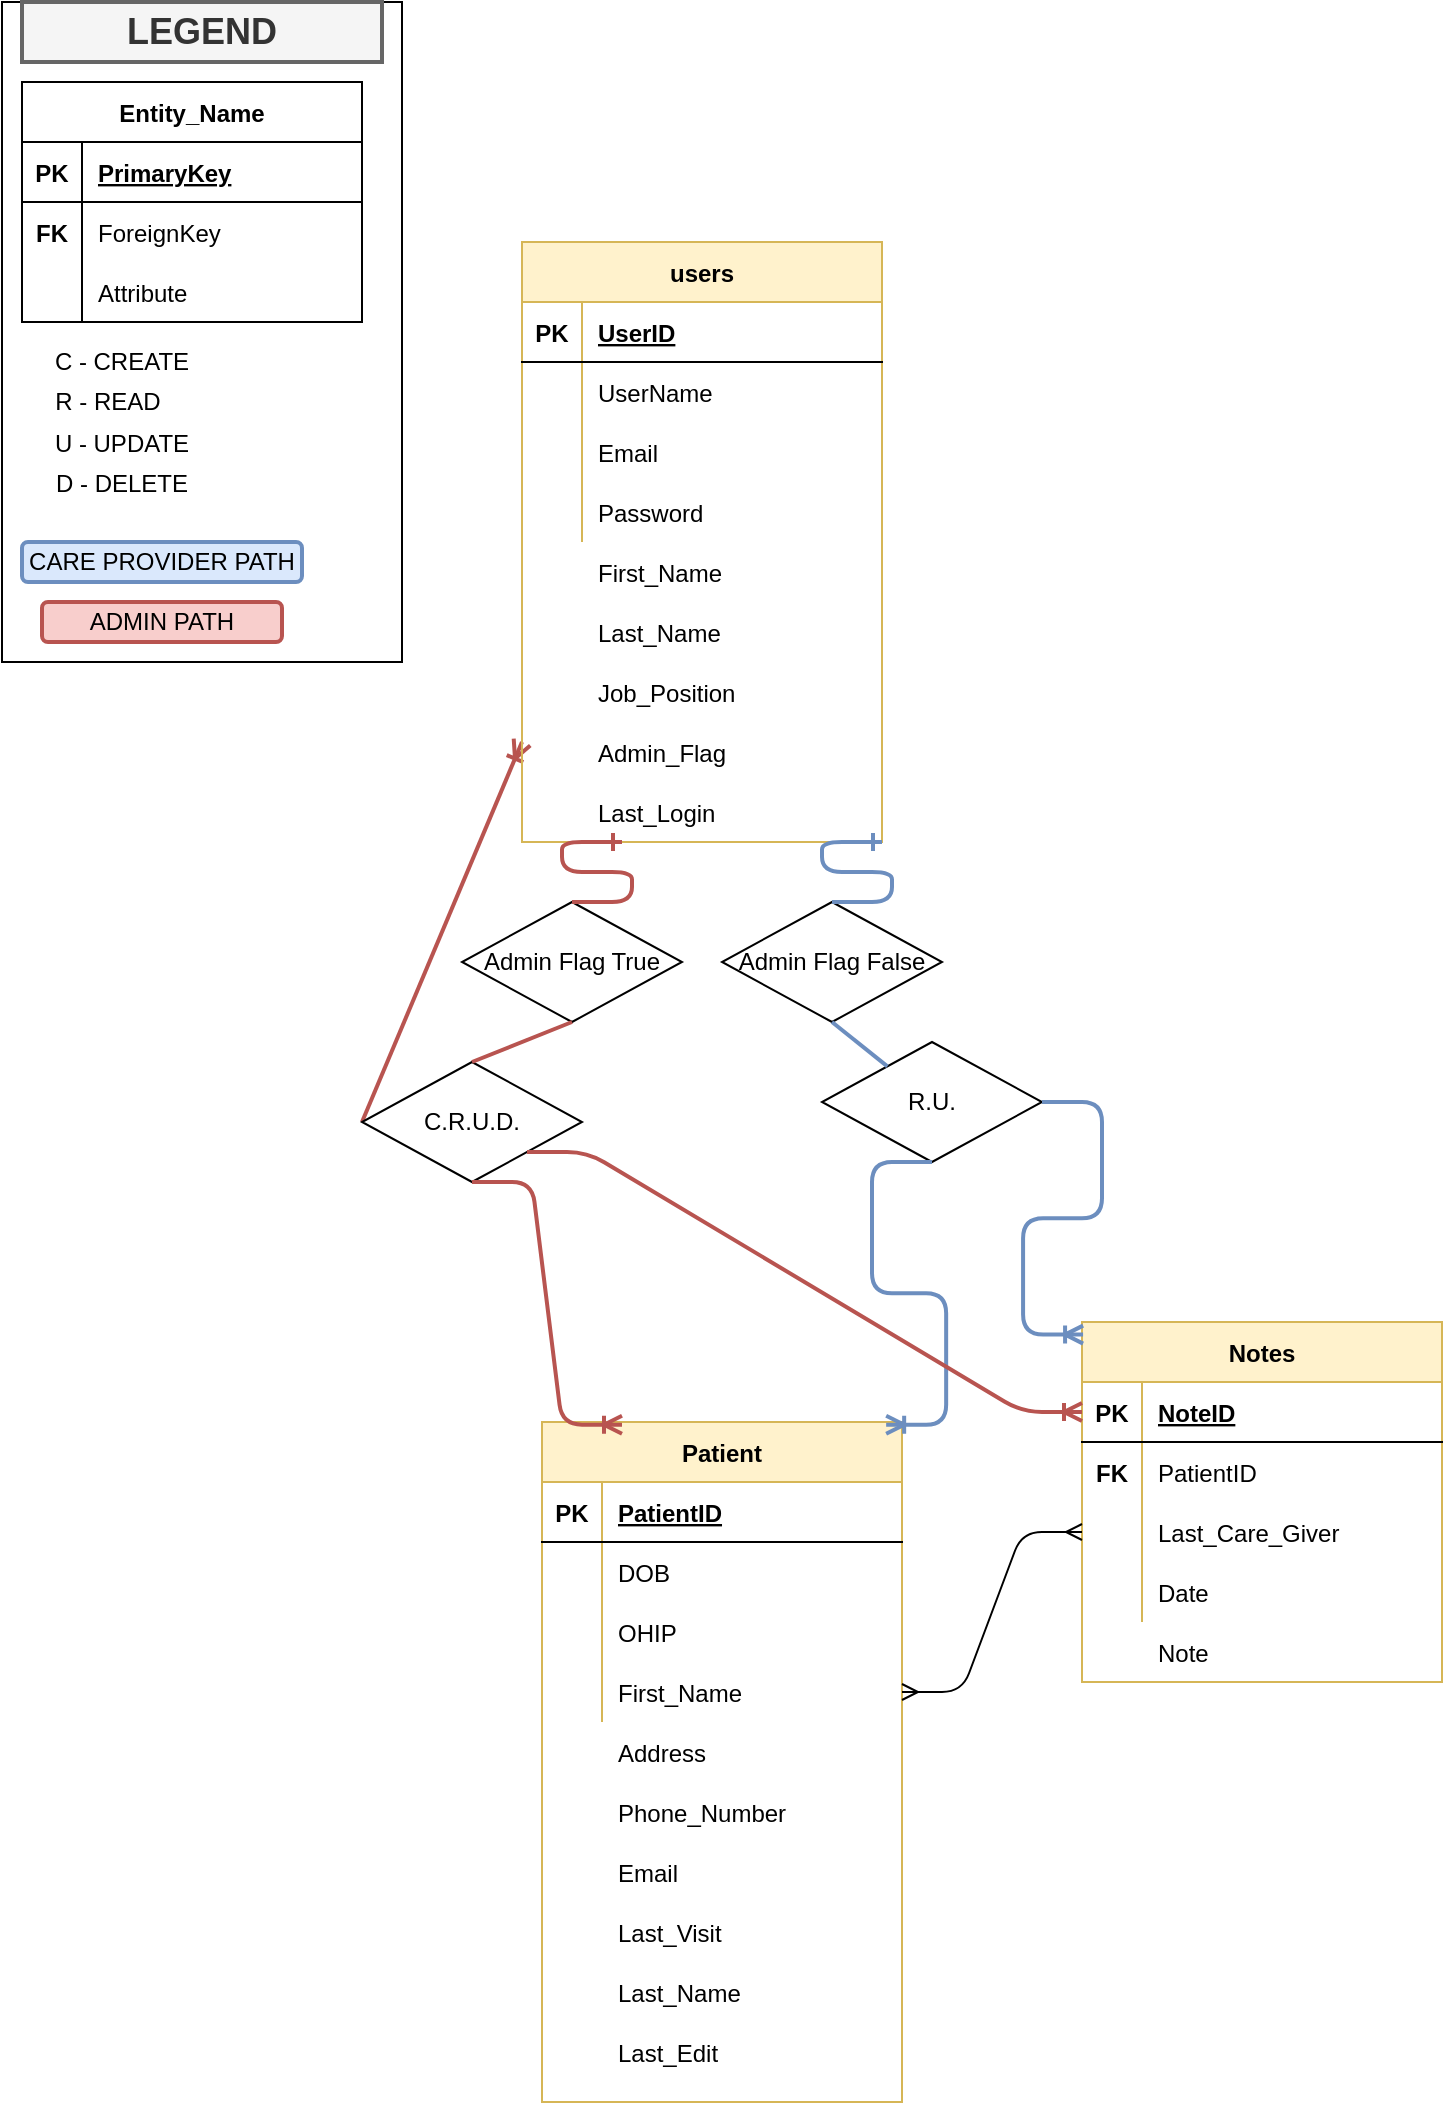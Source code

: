 <mxfile version="14.8.6" type="google"><diagram id="3YZWn3QGLzififU0Lp0x" name="Page-1"><mxGraphModel dx="2070" dy="2155" grid="1" gridSize="10" guides="1" tooltips="1" connect="1" arrows="1" fold="1" page="1" pageScale="1" pageWidth="850" pageHeight="1100" math="0" shadow="0"><root><mxCell id="0"/><mxCell id="1" parent="0"/><mxCell id="iMjjGklO4MdIPEDKhw3m-1" value="" style="fontSize=12;html=1;endArrow=ERoneToMany;fillColor=#f8cecc;strokeColor=#b85450;strokeWidth=2;exitX=0;exitY=0.5;exitDx=0;exitDy=0;" edge="1" parent="1" source="1s4Ber5O-nqfvoZF17Vu-79"><mxGeometry width="100" height="100" relative="1" as="geometry"><mxPoint x="-730" y="-480" as="sourcePoint"/><mxPoint x="-590" y="-720" as="targetPoint"/></mxGeometry></mxCell><mxCell id="1s4Ber5O-nqfvoZF17Vu-122" value="" style="rounded=0;whiteSpace=wrap;html=1;" parent="1" vertex="1"><mxGeometry x="-850" y="-1090" width="200" height="330" as="geometry"/></mxCell><mxCell id="Gpl05uFU_-bUYU5mh2og-1" value="Patient" style="shape=table;startSize=30;container=1;collapsible=1;childLayout=tableLayout;fixedRows=1;rowLines=0;fontStyle=1;align=center;resizeLast=1;fillColor=#fff2cc;strokeColor=#d6b656;" parent="1" vertex="1"><mxGeometry x="-580" y="-380" width="180" height="340" as="geometry"/></mxCell><mxCell id="Gpl05uFU_-bUYU5mh2og-2" value="" style="shape=partialRectangle;collapsible=0;dropTarget=0;pointerEvents=0;fillColor=none;top=0;left=0;bottom=1;right=0;points=[[0,0.5],[1,0.5]];portConstraint=eastwest;" parent="Gpl05uFU_-bUYU5mh2og-1" vertex="1"><mxGeometry y="30" width="180" height="30" as="geometry"/></mxCell><mxCell id="Gpl05uFU_-bUYU5mh2og-3" value="PK" style="shape=partialRectangle;connectable=0;fillColor=none;top=0;left=0;bottom=0;right=0;fontStyle=1;overflow=hidden;" parent="Gpl05uFU_-bUYU5mh2og-2" vertex="1"><mxGeometry width="30" height="30" as="geometry"/></mxCell><mxCell id="Gpl05uFU_-bUYU5mh2og-4" value="PatientID" style="shape=partialRectangle;connectable=0;fillColor=none;top=0;left=0;bottom=0;right=0;align=left;spacingLeft=6;fontStyle=5;overflow=hidden;" parent="Gpl05uFU_-bUYU5mh2og-2" vertex="1"><mxGeometry x="30" width="150" height="30" as="geometry"/></mxCell><mxCell id="Gpl05uFU_-bUYU5mh2og-5" value="" style="shape=partialRectangle;collapsible=0;dropTarget=0;pointerEvents=0;fillColor=none;top=0;left=0;bottom=0;right=0;points=[[0,0.5],[1,0.5]];portConstraint=eastwest;" parent="Gpl05uFU_-bUYU5mh2og-1" vertex="1"><mxGeometry y="60" width="180" height="30" as="geometry"/></mxCell><mxCell id="Gpl05uFU_-bUYU5mh2og-6" value="" style="shape=partialRectangle;connectable=0;fillColor=none;top=0;left=0;bottom=0;right=0;editable=1;overflow=hidden;" parent="Gpl05uFU_-bUYU5mh2og-5" vertex="1"><mxGeometry width="30" height="30" as="geometry"/></mxCell><mxCell id="Gpl05uFU_-bUYU5mh2og-7" value="DOB" style="shape=partialRectangle;connectable=0;fillColor=none;top=0;left=0;bottom=0;right=0;align=left;spacingLeft=6;overflow=hidden;" parent="Gpl05uFU_-bUYU5mh2og-5" vertex="1"><mxGeometry x="30" width="150" height="30" as="geometry"/></mxCell><mxCell id="Gpl05uFU_-bUYU5mh2og-8" value="" style="shape=partialRectangle;collapsible=0;dropTarget=0;pointerEvents=0;fillColor=none;top=0;left=0;bottom=0;right=0;points=[[0,0.5],[1,0.5]];portConstraint=eastwest;" parent="Gpl05uFU_-bUYU5mh2og-1" vertex="1"><mxGeometry y="90" width="180" height="30" as="geometry"/></mxCell><mxCell id="Gpl05uFU_-bUYU5mh2og-9" value="" style="shape=partialRectangle;connectable=0;fillColor=none;top=0;left=0;bottom=0;right=0;editable=1;overflow=hidden;" parent="Gpl05uFU_-bUYU5mh2og-8" vertex="1"><mxGeometry width="30" height="30" as="geometry"/></mxCell><mxCell id="Gpl05uFU_-bUYU5mh2og-10" value="OHIP" style="shape=partialRectangle;connectable=0;fillColor=none;top=0;left=0;bottom=0;right=0;align=left;spacingLeft=6;overflow=hidden;" parent="Gpl05uFU_-bUYU5mh2og-8" vertex="1"><mxGeometry x="30" width="150" height="30" as="geometry"/></mxCell><mxCell id="Gpl05uFU_-bUYU5mh2og-11" value="" style="shape=partialRectangle;collapsible=0;dropTarget=0;pointerEvents=0;fillColor=none;top=0;left=0;bottom=0;right=0;points=[[0,0.5],[1,0.5]];portConstraint=eastwest;" parent="Gpl05uFU_-bUYU5mh2og-1" vertex="1"><mxGeometry y="120" width="180" height="30" as="geometry"/></mxCell><mxCell id="Gpl05uFU_-bUYU5mh2og-12" value="" style="shape=partialRectangle;connectable=0;fillColor=none;top=0;left=0;bottom=0;right=0;editable=1;overflow=hidden;" parent="Gpl05uFU_-bUYU5mh2og-11" vertex="1"><mxGeometry width="30" height="30" as="geometry"/></mxCell><mxCell id="Gpl05uFU_-bUYU5mh2og-13" value="First_Name" style="shape=partialRectangle;connectable=0;fillColor=none;top=0;left=0;bottom=0;right=0;align=left;spacingLeft=6;overflow=hidden;" parent="Gpl05uFU_-bUYU5mh2og-11" vertex="1"><mxGeometry x="30" width="150" height="30" as="geometry"/></mxCell><mxCell id="Gpl05uFU_-bUYU5mh2og-16" value="Last_Visit" style="shape=partialRectangle;connectable=0;fillColor=none;top=0;left=0;bottom=0;right=0;align=left;spacingLeft=6;overflow=hidden;" parent="1" vertex="1"><mxGeometry x="-550" y="-140" width="150" height="30" as="geometry"/></mxCell><mxCell id="Gpl05uFU_-bUYU5mh2og-33" value="Address" style="shape=partialRectangle;connectable=0;fillColor=none;top=0;left=0;bottom=0;right=0;align=left;spacingLeft=6;overflow=hidden;" parent="1" vertex="1"><mxGeometry x="-550" y="-230" width="150" height="30" as="geometry"/></mxCell><mxCell id="Gpl05uFU_-bUYU5mh2og-34" value="Phone_Number" style="shape=partialRectangle;connectable=0;fillColor=none;top=0;left=0;bottom=0;right=0;align=left;spacingLeft=6;overflow=hidden;" parent="1" vertex="1"><mxGeometry x="-550" y="-200" width="150" height="30" as="geometry"/></mxCell><mxCell id="Gpl05uFU_-bUYU5mh2og-35" value="Email" style="shape=partialRectangle;connectable=0;fillColor=none;top=0;left=0;bottom=0;right=0;align=left;spacingLeft=6;overflow=hidden;" parent="1" vertex="1"><mxGeometry x="-550" y="-170" width="150" height="30" as="geometry"/></mxCell><mxCell id="Gpl05uFU_-bUYU5mh2og-95" value="Last_Name" style="shape=partialRectangle;connectable=0;fillColor=none;top=0;left=0;bottom=0;right=0;align=left;spacingLeft=6;overflow=hidden;" parent="1" vertex="1"><mxGeometry x="-550" y="-110" width="150" height="30" as="geometry"/></mxCell><mxCell id="Gpl05uFU_-bUYU5mh2og-97" value="Notes" style="shape=table;startSize=30;container=1;collapsible=1;childLayout=tableLayout;fixedRows=1;rowLines=0;fontStyle=1;align=center;resizeLast=1;fillColor=#fff2cc;strokeColor=#d6b656;" parent="1" vertex="1"><mxGeometry x="-310" y="-430" width="180" height="180" as="geometry"/></mxCell><mxCell id="Gpl05uFU_-bUYU5mh2og-98" value="" style="shape=partialRectangle;collapsible=0;dropTarget=0;pointerEvents=0;fillColor=none;top=0;left=0;bottom=1;right=0;points=[[0,0.5],[1,0.5]];portConstraint=eastwest;" parent="Gpl05uFU_-bUYU5mh2og-97" vertex="1"><mxGeometry y="30" width="180" height="30" as="geometry"/></mxCell><mxCell id="Gpl05uFU_-bUYU5mh2og-99" value="PK" style="shape=partialRectangle;connectable=0;fillColor=none;top=0;left=0;bottom=0;right=0;fontStyle=1;overflow=hidden;" parent="Gpl05uFU_-bUYU5mh2og-98" vertex="1"><mxGeometry width="30" height="30" as="geometry"/></mxCell><mxCell id="Gpl05uFU_-bUYU5mh2og-100" value="NoteID" style="shape=partialRectangle;connectable=0;fillColor=none;top=0;left=0;bottom=0;right=0;align=left;spacingLeft=6;fontStyle=5;overflow=hidden;" parent="Gpl05uFU_-bUYU5mh2og-98" vertex="1"><mxGeometry x="30" width="150" height="30" as="geometry"/></mxCell><mxCell id="Gpl05uFU_-bUYU5mh2og-101" value="" style="shape=partialRectangle;collapsible=0;dropTarget=0;pointerEvents=0;fillColor=none;top=0;left=0;bottom=0;right=0;points=[[0,0.5],[1,0.5]];portConstraint=eastwest;" parent="Gpl05uFU_-bUYU5mh2og-97" vertex="1"><mxGeometry y="60" width="180" height="30" as="geometry"/></mxCell><mxCell id="Gpl05uFU_-bUYU5mh2og-102" value="" style="shape=partialRectangle;connectable=0;fillColor=none;top=0;left=0;bottom=0;right=0;editable=1;overflow=hidden;" parent="Gpl05uFU_-bUYU5mh2og-101" vertex="1"><mxGeometry width="30" height="30" as="geometry"/></mxCell><mxCell id="Gpl05uFU_-bUYU5mh2og-103" value="PatientID" style="shape=partialRectangle;connectable=0;fillColor=none;top=0;left=0;bottom=0;right=0;align=left;spacingLeft=6;overflow=hidden;" parent="Gpl05uFU_-bUYU5mh2og-101" vertex="1"><mxGeometry x="30" width="150" height="30" as="geometry"/></mxCell><mxCell id="Gpl05uFU_-bUYU5mh2og-107" value="" style="shape=partialRectangle;collapsible=0;dropTarget=0;pointerEvents=0;fillColor=none;top=0;left=0;bottom=0;right=0;points=[[0,0.5],[1,0.5]];portConstraint=eastwest;" parent="Gpl05uFU_-bUYU5mh2og-97" vertex="1"><mxGeometry y="90" width="180" height="30" as="geometry"/></mxCell><mxCell id="Gpl05uFU_-bUYU5mh2og-108" value="" style="shape=partialRectangle;connectable=0;fillColor=none;top=0;left=0;bottom=0;right=0;editable=1;overflow=hidden;" parent="Gpl05uFU_-bUYU5mh2og-107" vertex="1"><mxGeometry width="30" height="30" as="geometry"/></mxCell><mxCell id="Gpl05uFU_-bUYU5mh2og-109" value="Last_Care_Giver" style="shape=partialRectangle;connectable=0;fillColor=none;top=0;left=0;bottom=0;right=0;align=left;spacingLeft=6;overflow=hidden;" parent="Gpl05uFU_-bUYU5mh2og-107" vertex="1"><mxGeometry x="30" width="150" height="30" as="geometry"/></mxCell><mxCell id="Gpl05uFU_-bUYU5mh2og-104" value="" style="shape=partialRectangle;collapsible=0;dropTarget=0;pointerEvents=0;fillColor=none;top=0;left=0;bottom=0;right=0;points=[[0,0.5],[1,0.5]];portConstraint=eastwest;" parent="Gpl05uFU_-bUYU5mh2og-97" vertex="1"><mxGeometry y="120" width="180" height="30" as="geometry"/></mxCell><mxCell id="Gpl05uFU_-bUYU5mh2og-105" value="" style="shape=partialRectangle;connectable=0;fillColor=none;top=0;left=0;bottom=0;right=0;editable=1;overflow=hidden;" parent="Gpl05uFU_-bUYU5mh2og-104" vertex="1"><mxGeometry width="30" height="30" as="geometry"/></mxCell><mxCell id="Gpl05uFU_-bUYU5mh2og-106" value="Date" style="shape=partialRectangle;connectable=0;fillColor=none;top=0;left=0;bottom=0;right=0;align=left;spacingLeft=6;overflow=hidden;" parent="Gpl05uFU_-bUYU5mh2og-104" vertex="1"><mxGeometry x="30" width="150" height="30" as="geometry"/></mxCell><mxCell id="Gpl05uFU_-bUYU5mh2og-123" value="Last_Edit" style="shape=partialRectangle;connectable=0;fillColor=none;top=0;left=0;bottom=0;right=0;align=left;spacingLeft=6;overflow=hidden;" parent="1" vertex="1"><mxGeometry x="-550" y="-80" width="150" height="30" as="geometry"/></mxCell><mxCell id="1s4Ber5O-nqfvoZF17Vu-39" value="users" style="shape=table;startSize=30;container=1;collapsible=1;childLayout=tableLayout;fixedRows=1;rowLines=0;fontStyle=1;align=center;resizeLast=1;fillColor=#fff2cc;strokeColor=#d6b656;" parent="1" vertex="1"><mxGeometry x="-590" y="-970" width="180" height="300" as="geometry"/></mxCell><mxCell id="1s4Ber5O-nqfvoZF17Vu-40" value="" style="shape=partialRectangle;collapsible=0;dropTarget=0;pointerEvents=0;fillColor=none;top=0;left=0;bottom=1;right=0;points=[[0,0.5],[1,0.5]];portConstraint=eastwest;" parent="1s4Ber5O-nqfvoZF17Vu-39" vertex="1"><mxGeometry y="30" width="180" height="30" as="geometry"/></mxCell><mxCell id="1s4Ber5O-nqfvoZF17Vu-41" value="PK" style="shape=partialRectangle;connectable=0;fillColor=none;top=0;left=0;bottom=0;right=0;fontStyle=1;overflow=hidden;" parent="1s4Ber5O-nqfvoZF17Vu-40" vertex="1"><mxGeometry width="30" height="30" as="geometry"/></mxCell><mxCell id="1s4Ber5O-nqfvoZF17Vu-42" value="UserID" style="shape=partialRectangle;connectable=0;fillColor=none;top=0;left=0;bottom=0;right=0;align=left;spacingLeft=6;fontStyle=5;overflow=hidden;" parent="1s4Ber5O-nqfvoZF17Vu-40" vertex="1"><mxGeometry x="30" width="150" height="30" as="geometry"/></mxCell><mxCell id="1s4Ber5O-nqfvoZF17Vu-43" value="" style="shape=partialRectangle;collapsible=0;dropTarget=0;pointerEvents=0;fillColor=none;top=0;left=0;bottom=0;right=0;points=[[0,0.5],[1,0.5]];portConstraint=eastwest;" parent="1s4Ber5O-nqfvoZF17Vu-39" vertex="1"><mxGeometry y="60" width="180" height="30" as="geometry"/></mxCell><mxCell id="1s4Ber5O-nqfvoZF17Vu-44" value="" style="shape=partialRectangle;connectable=0;fillColor=none;top=0;left=0;bottom=0;right=0;editable=1;overflow=hidden;" parent="1s4Ber5O-nqfvoZF17Vu-43" vertex="1"><mxGeometry width="30" height="30" as="geometry"/></mxCell><mxCell id="1s4Ber5O-nqfvoZF17Vu-45" value="UserName" style="shape=partialRectangle;connectable=0;fillColor=none;top=0;left=0;bottom=0;right=0;align=left;spacingLeft=6;overflow=hidden;" parent="1s4Ber5O-nqfvoZF17Vu-43" vertex="1"><mxGeometry x="30" width="150" height="30" as="geometry"/></mxCell><mxCell id="1s4Ber5O-nqfvoZF17Vu-46" value="" style="shape=partialRectangle;collapsible=0;dropTarget=0;pointerEvents=0;fillColor=none;top=0;left=0;bottom=0;right=0;points=[[0,0.5],[1,0.5]];portConstraint=eastwest;" parent="1s4Ber5O-nqfvoZF17Vu-39" vertex="1"><mxGeometry y="90" width="180" height="30" as="geometry"/></mxCell><mxCell id="1s4Ber5O-nqfvoZF17Vu-47" value="" style="shape=partialRectangle;connectable=0;fillColor=none;top=0;left=0;bottom=0;right=0;editable=1;overflow=hidden;" parent="1s4Ber5O-nqfvoZF17Vu-46" vertex="1"><mxGeometry width="30" height="30" as="geometry"/></mxCell><mxCell id="1s4Ber5O-nqfvoZF17Vu-48" value="Email" style="shape=partialRectangle;connectable=0;fillColor=none;top=0;left=0;bottom=0;right=0;align=left;spacingLeft=6;overflow=hidden;" parent="1s4Ber5O-nqfvoZF17Vu-46" vertex="1"><mxGeometry x="30" width="150" height="30" as="geometry"/></mxCell><mxCell id="1s4Ber5O-nqfvoZF17Vu-49" value="" style="shape=partialRectangle;collapsible=0;dropTarget=0;pointerEvents=0;fillColor=none;top=0;left=0;bottom=0;right=0;points=[[0,0.5],[1,0.5]];portConstraint=eastwest;" parent="1s4Ber5O-nqfvoZF17Vu-39" vertex="1"><mxGeometry y="120" width="180" height="30" as="geometry"/></mxCell><mxCell id="1s4Ber5O-nqfvoZF17Vu-50" value="" style="shape=partialRectangle;connectable=0;fillColor=none;top=0;left=0;bottom=0;right=0;editable=1;overflow=hidden;" parent="1s4Ber5O-nqfvoZF17Vu-49" vertex="1"><mxGeometry width="30" height="30" as="geometry"/></mxCell><mxCell id="1s4Ber5O-nqfvoZF17Vu-51" value="Password" style="shape=partialRectangle;connectable=0;fillColor=none;top=0;left=0;bottom=0;right=0;align=left;spacingLeft=6;overflow=hidden;" parent="1s4Ber5O-nqfvoZF17Vu-49" vertex="1"><mxGeometry x="30" width="150" height="30" as="geometry"/></mxCell><mxCell id="1s4Ber5O-nqfvoZF17Vu-52" value="Last_Login" style="shape=partialRectangle;connectable=0;fillColor=none;top=0;left=0;bottom=0;right=0;align=left;spacingLeft=6;overflow=hidden;" parent="1" vertex="1"><mxGeometry x="-560" y="-700" width="150" height="30" as="geometry"/></mxCell><mxCell id="1s4Ber5O-nqfvoZF17Vu-53" value="First_Name" style="shape=partialRectangle;connectable=0;fillColor=none;top=0;left=0;bottom=0;right=0;align=left;spacingLeft=6;overflow=hidden;" parent="1" vertex="1"><mxGeometry x="-560" y="-820" width="150" height="30" as="geometry"/></mxCell><mxCell id="1s4Ber5O-nqfvoZF17Vu-54" value="Last_Name" style="shape=partialRectangle;connectable=0;fillColor=none;top=0;left=0;bottom=0;right=0;align=left;spacingLeft=6;overflow=hidden;" parent="1" vertex="1"><mxGeometry x="-560" y="-790" width="150" height="30" as="geometry"/></mxCell><mxCell id="1s4Ber5O-nqfvoZF17Vu-71" value="Job_Position" style="shape=partialRectangle;connectable=0;fillColor=none;top=0;left=0;bottom=0;right=0;align=left;spacingLeft=6;overflow=hidden;" parent="1" vertex="1"><mxGeometry x="-560" y="-760" width="150" height="30" as="geometry"/></mxCell><mxCell id="1s4Ber5O-nqfvoZF17Vu-72" value="Admin_Flag" style="shape=partialRectangle;connectable=0;fillColor=none;top=0;left=0;bottom=0;right=0;align=left;spacingLeft=6;overflow=hidden;" parent="1" vertex="1"><mxGeometry x="-560" y="-730" width="150" height="30" as="geometry"/></mxCell><mxCell id="1s4Ber5O-nqfvoZF17Vu-73" value="Admin Flag True" style="rhombus;whiteSpace=wrap;html=1;" parent="1" vertex="1"><mxGeometry x="-620" y="-640" width="110" height="60" as="geometry"/></mxCell><mxCell id="1s4Ber5O-nqfvoZF17Vu-75" value="FK" style="shape=partialRectangle;connectable=0;fillColor=none;top=0;left=0;bottom=0;right=0;fontStyle=1;overflow=hidden;" parent="1" vertex="1"><mxGeometry x="-310" y="-370" width="30" height="30" as="geometry"/></mxCell><mxCell id="1s4Ber5O-nqfvoZF17Vu-76" value="Note" style="shape=partialRectangle;connectable=0;fillColor=none;top=0;left=0;bottom=0;right=0;align=left;spacingLeft=6;overflow=hidden;" parent="1" vertex="1"><mxGeometry x="-280" y="-280" width="150" height="30" as="geometry"/></mxCell><mxCell id="1s4Ber5O-nqfvoZF17Vu-77" value="Admin Flag False" style="rhombus;whiteSpace=wrap;html=1;" parent="1" vertex="1"><mxGeometry x="-490" y="-640" width="110" height="60" as="geometry"/></mxCell><mxCell id="1s4Ber5O-nqfvoZF17Vu-79" value="C.R.U.D." style="rhombus;whiteSpace=wrap;html=1;" parent="1" vertex="1"><mxGeometry x="-670" y="-560" width="110" height="60" as="geometry"/></mxCell><mxCell id="1s4Ber5O-nqfvoZF17Vu-80" value="R.U." style="rhombus;whiteSpace=wrap;html=1;" parent="1" vertex="1"><mxGeometry x="-440" y="-570" width="110" height="60" as="geometry"/></mxCell><mxCell id="1s4Ber5O-nqfvoZF17Vu-81" value="" style="edgeStyle=entityRelationEdgeStyle;fontSize=12;html=1;endArrow=ERone;endFill=1;exitX=0.5;exitY=0;exitDx=0;exitDy=0;fillColor=#dae8fc;strokeColor=#6c8ebf;strokeWidth=2;" parent="1" source="1s4Ber5O-nqfvoZF17Vu-77" edge="1"><mxGeometry width="100" height="100" relative="1" as="geometry"><mxPoint x="-340" y="-470" as="sourcePoint"/><mxPoint x="-410" y="-670" as="targetPoint"/></mxGeometry></mxCell><mxCell id="1s4Ber5O-nqfvoZF17Vu-82" value="" style="edgeStyle=entityRelationEdgeStyle;fontSize=12;html=1;endArrow=ERone;endFill=1;exitX=0.5;exitY=0;exitDx=0;exitDy=0;fillColor=#f8cecc;strokeColor=#b85450;strokeWidth=2;" parent="1" edge="1"><mxGeometry width="100" height="100" relative="1" as="geometry"><mxPoint x="-565.0" y="-640.0" as="sourcePoint"/><mxPoint x="-540.0" y="-670.0" as="targetPoint"/></mxGeometry></mxCell><mxCell id="1s4Ber5O-nqfvoZF17Vu-83" value="" style="edgeStyle=entityRelationEdgeStyle;fontSize=12;html=1;endArrow=ERoneToMany;entryX=0.956;entryY=0.004;entryDx=0;entryDy=0;entryPerimeter=0;fillColor=#dae8fc;strokeColor=#6c8ebf;strokeWidth=2;exitX=0.5;exitY=1;exitDx=0;exitDy=0;" parent="1" target="Gpl05uFU_-bUYU5mh2og-1" edge="1" source="1s4Ber5O-nqfvoZF17Vu-80"><mxGeometry width="100" height="100" relative="1" as="geometry"><mxPoint x="-430" y="-490" as="sourcePoint"/><mxPoint x="-350" y="-470" as="targetPoint"/></mxGeometry></mxCell><mxCell id="1s4Ber5O-nqfvoZF17Vu-84" value="" style="edgeStyle=entityRelationEdgeStyle;fontSize=12;html=1;endArrow=ERoneToMany;entryX=0.956;entryY=0.004;entryDx=0;entryDy=0;entryPerimeter=0;fillColor=#f8cecc;strokeColor=#b85450;strokeWidth=2;exitX=0.5;exitY=1;exitDx=0;exitDy=0;" parent="1" edge="1" source="1s4Ber5O-nqfvoZF17Vu-79"><mxGeometry width="100" height="100" relative="1" as="geometry"><mxPoint x="-562.08" y="-490.0" as="sourcePoint"/><mxPoint x="-540.0" y="-378.64" as="targetPoint"/></mxGeometry></mxCell><mxCell id="1s4Ber5O-nqfvoZF17Vu-85" value="" style="edgeStyle=entityRelationEdgeStyle;fontSize=12;html=1;endArrow=ERmany;startArrow=ERmany;entryX=0;entryY=0.5;entryDx=0;entryDy=0;exitX=1;exitY=0.5;exitDx=0;exitDy=0;" parent="1" source="Gpl05uFU_-bUYU5mh2og-11" target="Gpl05uFU_-bUYU5mh2og-107" edge="1"><mxGeometry width="100" height="100" relative="1" as="geometry"><mxPoint x="-350" y="-170" as="sourcePoint"/><mxPoint x="-250" y="-270" as="targetPoint"/></mxGeometry></mxCell><mxCell id="1s4Ber5O-nqfvoZF17Vu-86" value="" style="endArrow=none;html=1;entryX=0.5;entryY=1;entryDx=0;entryDy=0;exitX=0.5;exitY=0;exitDx=0;exitDy=0;fillColor=#f8cecc;strokeColor=#b85450;strokeWidth=2;" parent="1" source="1s4Ber5O-nqfvoZF17Vu-79" target="1s4Ber5O-nqfvoZF17Vu-73" edge="1"><mxGeometry width="50" height="50" relative="1" as="geometry"><mxPoint x="-590" y="-530" as="sourcePoint"/><mxPoint x="-540" y="-580" as="targetPoint"/></mxGeometry></mxCell><mxCell id="1s4Ber5O-nqfvoZF17Vu-87" value="" style="endArrow=none;html=1;entryX=0.5;entryY=1;entryDx=0;entryDy=0;fillColor=#dae8fc;strokeColor=#6c8ebf;strokeWidth=2;" parent="1" source="1s4Ber5O-nqfvoZF17Vu-80" target="1s4Ber5O-nqfvoZF17Vu-77" edge="1"><mxGeometry width="50" height="50" relative="1" as="geometry"><mxPoint x="-555" y="-540.0" as="sourcePoint"/><mxPoint x="-470" y="-579" as="targetPoint"/></mxGeometry></mxCell><mxCell id="1s4Ber5O-nqfvoZF17Vu-88" value="" style="edgeStyle=entityRelationEdgeStyle;fontSize=12;html=1;endArrow=ERoneToMany;entryX=0.003;entryY=0.035;entryDx=0;entryDy=0;entryPerimeter=0;fillColor=#dae8fc;strokeColor=#6c8ebf;strokeWidth=2;" parent="1" source="1s4Ber5O-nqfvoZF17Vu-80" target="Gpl05uFU_-bUYU5mh2og-97" edge="1"><mxGeometry width="100" height="100" relative="1" as="geometry"><mxPoint x="-190" y="-400" as="sourcePoint"/><mxPoint x="-90" y="-500" as="targetPoint"/></mxGeometry></mxCell><mxCell id="1s4Ber5O-nqfvoZF17Vu-89" value="" style="edgeStyle=entityRelationEdgeStyle;fontSize=12;html=1;endArrow=ERoneToMany;entryX=0;entryY=0.5;entryDx=0;entryDy=0;exitX=1;exitY=1;exitDx=0;exitDy=0;fillColor=#f8cecc;strokeColor=#b85450;strokeWidth=2;" parent="1" source="1s4Ber5O-nqfvoZF17Vu-79" target="Gpl05uFU_-bUYU5mh2og-98" edge="1"><mxGeometry width="100" height="100" relative="1" as="geometry"><mxPoint x="-650" y="-370" as="sourcePoint"/><mxPoint x="-597.5" y="-30" as="targetPoint"/></mxGeometry></mxCell><mxCell id="1s4Ber5O-nqfvoZF17Vu-103" value="Entity_Name" style="shape=table;startSize=30;container=1;collapsible=1;childLayout=tableLayout;fixedRows=1;rowLines=0;fontStyle=1;align=center;resizeLast=1;" parent="1" vertex="1"><mxGeometry x="-840" y="-1050" width="170" height="120" as="geometry"/></mxCell><mxCell id="1s4Ber5O-nqfvoZF17Vu-104" value="" style="shape=partialRectangle;collapsible=0;dropTarget=0;pointerEvents=0;fillColor=none;top=0;left=0;bottom=1;right=0;points=[[0,0.5],[1,0.5]];portConstraint=eastwest;" parent="1s4Ber5O-nqfvoZF17Vu-103" vertex="1"><mxGeometry y="30" width="170" height="30" as="geometry"/></mxCell><mxCell id="1s4Ber5O-nqfvoZF17Vu-105" value="PK" style="shape=partialRectangle;connectable=0;fillColor=none;top=0;left=0;bottom=0;right=0;fontStyle=1;overflow=hidden;" parent="1s4Ber5O-nqfvoZF17Vu-104" vertex="1"><mxGeometry width="30" height="30" as="geometry"/></mxCell><mxCell id="1s4Ber5O-nqfvoZF17Vu-106" value="PrimaryKey" style="shape=partialRectangle;connectable=0;fillColor=none;top=0;left=0;bottom=0;right=0;align=left;spacingLeft=6;fontStyle=5;overflow=hidden;" parent="1s4Ber5O-nqfvoZF17Vu-104" vertex="1"><mxGeometry x="30" width="140" height="30" as="geometry"/></mxCell><mxCell id="1s4Ber5O-nqfvoZF17Vu-107" value="" style="shape=partialRectangle;collapsible=0;dropTarget=0;pointerEvents=0;fillColor=none;top=0;left=0;bottom=0;right=0;points=[[0,0.5],[1,0.5]];portConstraint=eastwest;" parent="1s4Ber5O-nqfvoZF17Vu-103" vertex="1"><mxGeometry y="60" width="170" height="30" as="geometry"/></mxCell><mxCell id="1s4Ber5O-nqfvoZF17Vu-108" value="" style="shape=partialRectangle;connectable=0;fillColor=none;top=0;left=0;bottom=0;right=0;editable=1;overflow=hidden;" parent="1s4Ber5O-nqfvoZF17Vu-107" vertex="1"><mxGeometry width="30" height="30" as="geometry"/></mxCell><mxCell id="1s4Ber5O-nqfvoZF17Vu-109" value="ForeignKey" style="shape=partialRectangle;connectable=0;fillColor=none;top=0;left=0;bottom=0;right=0;align=left;spacingLeft=6;overflow=hidden;" parent="1s4Ber5O-nqfvoZF17Vu-107" vertex="1"><mxGeometry x="30" width="140" height="30" as="geometry"/></mxCell><mxCell id="1s4Ber5O-nqfvoZF17Vu-110" value="" style="shape=partialRectangle;collapsible=0;dropTarget=0;pointerEvents=0;fillColor=none;top=0;left=0;bottom=0;right=0;points=[[0,0.5],[1,0.5]];portConstraint=eastwest;" parent="1s4Ber5O-nqfvoZF17Vu-103" vertex="1"><mxGeometry y="90" width="170" height="30" as="geometry"/></mxCell><mxCell id="1s4Ber5O-nqfvoZF17Vu-111" value="" style="shape=partialRectangle;connectable=0;fillColor=none;top=0;left=0;bottom=0;right=0;editable=1;overflow=hidden;" parent="1s4Ber5O-nqfvoZF17Vu-110" vertex="1"><mxGeometry width="30" height="30" as="geometry"/></mxCell><mxCell id="1s4Ber5O-nqfvoZF17Vu-112" value="Attribute" style="shape=partialRectangle;connectable=0;fillColor=none;top=0;left=0;bottom=0;right=0;align=left;spacingLeft=6;overflow=hidden;" parent="1s4Ber5O-nqfvoZF17Vu-110" vertex="1"><mxGeometry x="30" width="140" height="30" as="geometry"/></mxCell><mxCell id="1s4Ber5O-nqfvoZF17Vu-121" value="FK" style="shape=partialRectangle;connectable=0;fillColor=none;top=0;left=0;bottom=0;right=0;fontStyle=1;overflow=hidden;" parent="1" vertex="1"><mxGeometry x="-840" y="-990" width="30" height="30" as="geometry"/></mxCell><mxCell id="1s4Ber5O-nqfvoZF17Vu-123" value="LEGEND" style="text;html=1;strokeColor=#666666;fillColor=#f5f5f5;align=center;verticalAlign=middle;whiteSpace=wrap;rounded=0;fontColor=#333333;strokeWidth=2;fontSize=18;fontStyle=1" parent="1" vertex="1"><mxGeometry x="-840" y="-1090" width="180" height="30" as="geometry"/></mxCell><mxCell id="1s4Ber5O-nqfvoZF17Vu-124" value="C - CREATE" style="text;html=1;strokeColor=none;fillColor=none;align=center;verticalAlign=middle;whiteSpace=wrap;rounded=0;fontSize=12;" parent="1" vertex="1"><mxGeometry x="-840" y="-920" width="100" height="20" as="geometry"/></mxCell><mxCell id="1s4Ber5O-nqfvoZF17Vu-125" value="R - READ" style="text;html=1;strokeColor=none;fillColor=none;align=center;verticalAlign=middle;whiteSpace=wrap;rounded=0;fontSize=12;" parent="1" vertex="1"><mxGeometry x="-847" y="-900" width="100" height="20" as="geometry"/></mxCell><mxCell id="1s4Ber5O-nqfvoZF17Vu-126" value="U - UPDATE" style="text;html=1;strokeColor=none;fillColor=none;align=center;verticalAlign=middle;whiteSpace=wrap;rounded=0;fontSize=12;" parent="1" vertex="1"><mxGeometry x="-840" y="-884" width="100" height="30" as="geometry"/></mxCell><mxCell id="1s4Ber5O-nqfvoZF17Vu-127" value="D - DELETE" style="text;html=1;strokeColor=none;fillColor=none;align=center;verticalAlign=middle;whiteSpace=wrap;rounded=0;fontSize=12;" parent="1" vertex="1"><mxGeometry x="-840" y="-864" width="100" height="30" as="geometry"/></mxCell><mxCell id="1s4Ber5O-nqfvoZF17Vu-132" value="CARE PROVIDER PATH" style="rounded=1;whiteSpace=wrap;html=1;fontSize=12;strokeWidth=2;fillColor=#dae8fc;strokeColor=#6c8ebf;" parent="1" vertex="1"><mxGeometry x="-840" y="-820" width="140" height="20" as="geometry"/></mxCell><mxCell id="1s4Ber5O-nqfvoZF17Vu-133" value="ADMIN PATH" style="rounded=1;whiteSpace=wrap;html=1;fontSize=12;strokeWidth=2;fillColor=#f8cecc;strokeColor=#b85450;" parent="1" vertex="1"><mxGeometry x="-830" y="-790" width="120" height="20" as="geometry"/></mxCell></root></mxGraphModel></diagram></mxfile>